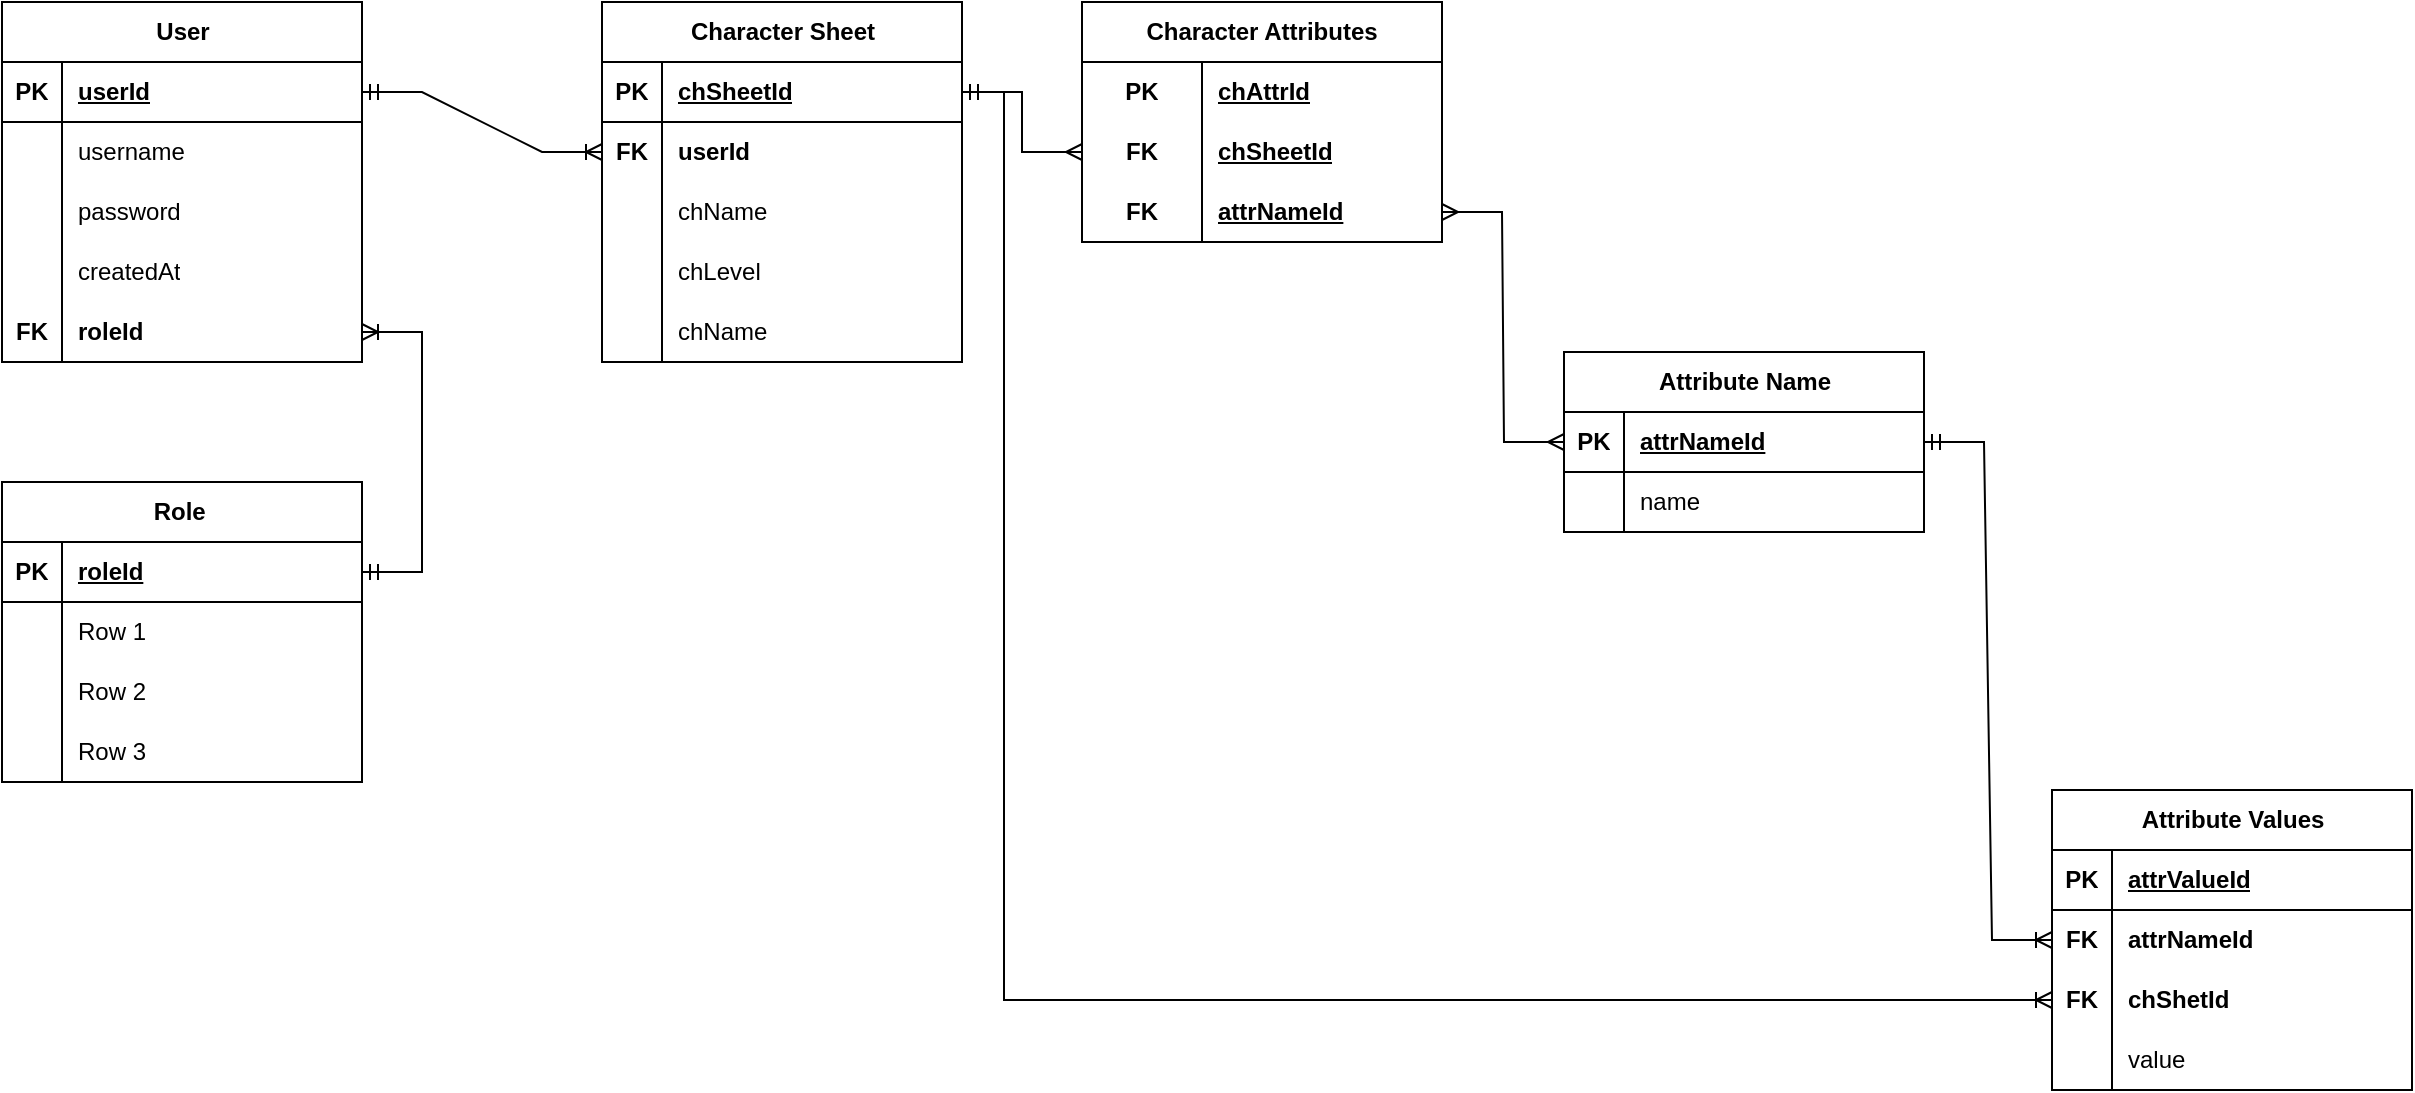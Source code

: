 <mxfile>
    <diagram id="R2lEEEUBdFMjLlhIrx00" name="Page-1">
        <mxGraphModel dx="1905" dy="797" grid="0" gridSize="10" guides="1" tooltips="1" connect="1" arrows="1" fold="1" page="0" pageScale="1" pageWidth="850" pageHeight="1100" math="0" shadow="0" extFonts="Permanent Marker^https://fonts.googleapis.com/css?family=Permanent+Marker">
            <root>
                <mxCell id="0"/>
                <mxCell id="1" parent="0"/>
                <mxCell id="taV1a-kn8sPyvY2y_2hg-1" value="User" style="shape=table;startSize=30;container=1;collapsible=1;childLayout=tableLayout;fixedRows=1;rowLines=0;fontStyle=1;align=center;resizeLast=1;html=1;" parent="1" vertex="1">
                    <mxGeometry x="-800" y="60" width="180" height="180" as="geometry"/>
                </mxCell>
                <mxCell id="taV1a-kn8sPyvY2y_2hg-2" value="" style="shape=tableRow;horizontal=0;startSize=0;swimlaneHead=0;swimlaneBody=0;fillColor=none;collapsible=0;dropTarget=0;points=[[0,0.5],[1,0.5]];portConstraint=eastwest;top=0;left=0;right=0;bottom=1;" parent="taV1a-kn8sPyvY2y_2hg-1" vertex="1">
                    <mxGeometry y="30" width="180" height="30" as="geometry"/>
                </mxCell>
                <mxCell id="taV1a-kn8sPyvY2y_2hg-3" value="PK" style="shape=partialRectangle;connectable=0;fillColor=none;top=0;left=0;bottom=0;right=0;fontStyle=1;overflow=hidden;whiteSpace=wrap;html=1;" parent="taV1a-kn8sPyvY2y_2hg-2" vertex="1">
                    <mxGeometry width="30" height="30" as="geometry">
                        <mxRectangle width="30" height="30" as="alternateBounds"/>
                    </mxGeometry>
                </mxCell>
                <mxCell id="taV1a-kn8sPyvY2y_2hg-4" value="userId" style="shape=partialRectangle;connectable=0;fillColor=none;top=0;left=0;bottom=0;right=0;align=left;spacingLeft=6;fontStyle=5;overflow=hidden;whiteSpace=wrap;html=1;" parent="taV1a-kn8sPyvY2y_2hg-2" vertex="1">
                    <mxGeometry x="30" width="150" height="30" as="geometry">
                        <mxRectangle width="150" height="30" as="alternateBounds"/>
                    </mxGeometry>
                </mxCell>
                <mxCell id="taV1a-kn8sPyvY2y_2hg-5" value="" style="shape=tableRow;horizontal=0;startSize=0;swimlaneHead=0;swimlaneBody=0;fillColor=none;collapsible=0;dropTarget=0;points=[[0,0.5],[1,0.5]];portConstraint=eastwest;top=0;left=0;right=0;bottom=0;" parent="taV1a-kn8sPyvY2y_2hg-1" vertex="1">
                    <mxGeometry y="60" width="180" height="30" as="geometry"/>
                </mxCell>
                <mxCell id="taV1a-kn8sPyvY2y_2hg-6" value="" style="shape=partialRectangle;connectable=0;fillColor=none;top=0;left=0;bottom=0;right=0;editable=1;overflow=hidden;whiteSpace=wrap;html=1;" parent="taV1a-kn8sPyvY2y_2hg-5" vertex="1">
                    <mxGeometry width="30" height="30" as="geometry">
                        <mxRectangle width="30" height="30" as="alternateBounds"/>
                    </mxGeometry>
                </mxCell>
                <mxCell id="taV1a-kn8sPyvY2y_2hg-7" value="username" style="shape=partialRectangle;connectable=0;fillColor=none;top=0;left=0;bottom=0;right=0;align=left;spacingLeft=6;overflow=hidden;whiteSpace=wrap;html=1;" parent="taV1a-kn8sPyvY2y_2hg-5" vertex="1">
                    <mxGeometry x="30" width="150" height="30" as="geometry">
                        <mxRectangle width="150" height="30" as="alternateBounds"/>
                    </mxGeometry>
                </mxCell>
                <mxCell id="taV1a-kn8sPyvY2y_2hg-8" value="" style="shape=tableRow;horizontal=0;startSize=0;swimlaneHead=0;swimlaneBody=0;fillColor=none;collapsible=0;dropTarget=0;points=[[0,0.5],[1,0.5]];portConstraint=eastwest;top=0;left=0;right=0;bottom=0;" parent="taV1a-kn8sPyvY2y_2hg-1" vertex="1">
                    <mxGeometry y="90" width="180" height="30" as="geometry"/>
                </mxCell>
                <mxCell id="taV1a-kn8sPyvY2y_2hg-9" value="" style="shape=partialRectangle;connectable=0;fillColor=none;top=0;left=0;bottom=0;right=0;editable=1;overflow=hidden;whiteSpace=wrap;html=1;" parent="taV1a-kn8sPyvY2y_2hg-8" vertex="1">
                    <mxGeometry width="30" height="30" as="geometry">
                        <mxRectangle width="30" height="30" as="alternateBounds"/>
                    </mxGeometry>
                </mxCell>
                <mxCell id="taV1a-kn8sPyvY2y_2hg-10" value="password" style="shape=partialRectangle;connectable=0;fillColor=none;top=0;left=0;bottom=0;right=0;align=left;spacingLeft=6;overflow=hidden;whiteSpace=wrap;html=1;" parent="taV1a-kn8sPyvY2y_2hg-8" vertex="1">
                    <mxGeometry x="30" width="150" height="30" as="geometry">
                        <mxRectangle width="150" height="30" as="alternateBounds"/>
                    </mxGeometry>
                </mxCell>
                <mxCell id="taV1a-kn8sPyvY2y_2hg-11" value="" style="shape=tableRow;horizontal=0;startSize=0;swimlaneHead=0;swimlaneBody=0;fillColor=none;collapsible=0;dropTarget=0;points=[[0,0.5],[1,0.5]];portConstraint=eastwest;top=0;left=0;right=0;bottom=0;" parent="taV1a-kn8sPyvY2y_2hg-1" vertex="1">
                    <mxGeometry y="120" width="180" height="30" as="geometry"/>
                </mxCell>
                <mxCell id="taV1a-kn8sPyvY2y_2hg-12" value="" style="shape=partialRectangle;connectable=0;fillColor=none;top=0;left=0;bottom=0;right=0;editable=1;overflow=hidden;whiteSpace=wrap;html=1;" parent="taV1a-kn8sPyvY2y_2hg-11" vertex="1">
                    <mxGeometry width="30" height="30" as="geometry">
                        <mxRectangle width="30" height="30" as="alternateBounds"/>
                    </mxGeometry>
                </mxCell>
                <mxCell id="taV1a-kn8sPyvY2y_2hg-13" value="createdAt" style="shape=partialRectangle;connectable=0;fillColor=none;top=0;left=0;bottom=0;right=0;align=left;spacingLeft=6;overflow=hidden;whiteSpace=wrap;html=1;" parent="taV1a-kn8sPyvY2y_2hg-11" vertex="1">
                    <mxGeometry x="30" width="150" height="30" as="geometry">
                        <mxRectangle width="150" height="30" as="alternateBounds"/>
                    </mxGeometry>
                </mxCell>
                <mxCell id="taV1a-kn8sPyvY2y_2hg-92" value="" style="shape=tableRow;horizontal=0;startSize=0;swimlaneHead=0;swimlaneBody=0;fillColor=none;collapsible=0;dropTarget=0;points=[[0,0.5],[1,0.5]];portConstraint=eastwest;top=0;left=0;right=0;bottom=0;strokeColor=default;" parent="taV1a-kn8sPyvY2y_2hg-1" vertex="1">
                    <mxGeometry y="150" width="180" height="30" as="geometry"/>
                </mxCell>
                <mxCell id="taV1a-kn8sPyvY2y_2hg-93" value="FK" style="shape=partialRectangle;connectable=0;fillColor=none;top=0;left=0;bottom=0;right=0;editable=1;overflow=hidden;whiteSpace=wrap;html=1;fontStyle=1;strokeColor=default;" parent="taV1a-kn8sPyvY2y_2hg-92" vertex="1">
                    <mxGeometry width="30" height="30" as="geometry">
                        <mxRectangle width="30" height="30" as="alternateBounds"/>
                    </mxGeometry>
                </mxCell>
                <mxCell id="taV1a-kn8sPyvY2y_2hg-94" value="roleId" style="shape=partialRectangle;connectable=0;fillColor=none;top=0;left=0;bottom=0;right=0;align=left;spacingLeft=6;overflow=hidden;whiteSpace=wrap;html=1;strokeColor=default;fontStyle=1" parent="taV1a-kn8sPyvY2y_2hg-92" vertex="1">
                    <mxGeometry x="30" width="150" height="30" as="geometry">
                        <mxRectangle width="150" height="30" as="alternateBounds"/>
                    </mxGeometry>
                </mxCell>
                <mxCell id="taV1a-kn8sPyvY2y_2hg-14" value="Role&amp;nbsp;" style="shape=table;startSize=30;container=1;collapsible=1;childLayout=tableLayout;fixedRows=1;rowLines=0;fontStyle=1;align=center;resizeLast=1;html=1;" parent="1" vertex="1">
                    <mxGeometry x="-800" y="300" width="180" height="150" as="geometry"/>
                </mxCell>
                <mxCell id="taV1a-kn8sPyvY2y_2hg-15" value="" style="shape=tableRow;horizontal=0;startSize=0;swimlaneHead=0;swimlaneBody=0;fillColor=none;collapsible=0;dropTarget=0;points=[[0,0.5],[1,0.5]];portConstraint=eastwest;top=0;left=0;right=0;bottom=1;" parent="taV1a-kn8sPyvY2y_2hg-14" vertex="1">
                    <mxGeometry y="30" width="180" height="30" as="geometry"/>
                </mxCell>
                <mxCell id="taV1a-kn8sPyvY2y_2hg-16" value="PK" style="shape=partialRectangle;connectable=0;fillColor=none;top=0;left=0;bottom=0;right=0;fontStyle=1;overflow=hidden;whiteSpace=wrap;html=1;" parent="taV1a-kn8sPyvY2y_2hg-15" vertex="1">
                    <mxGeometry width="30" height="30" as="geometry">
                        <mxRectangle width="30" height="30" as="alternateBounds"/>
                    </mxGeometry>
                </mxCell>
                <mxCell id="taV1a-kn8sPyvY2y_2hg-17" value="roleId" style="shape=partialRectangle;connectable=0;fillColor=none;top=0;left=0;bottom=0;right=0;align=left;spacingLeft=6;fontStyle=5;overflow=hidden;whiteSpace=wrap;html=1;" parent="taV1a-kn8sPyvY2y_2hg-15" vertex="1">
                    <mxGeometry x="30" width="150" height="30" as="geometry">
                        <mxRectangle width="150" height="30" as="alternateBounds"/>
                    </mxGeometry>
                </mxCell>
                <mxCell id="taV1a-kn8sPyvY2y_2hg-18" value="" style="shape=tableRow;horizontal=0;startSize=0;swimlaneHead=0;swimlaneBody=0;fillColor=none;collapsible=0;dropTarget=0;points=[[0,0.5],[1,0.5]];portConstraint=eastwest;top=0;left=0;right=0;bottom=0;" parent="taV1a-kn8sPyvY2y_2hg-14" vertex="1">
                    <mxGeometry y="60" width="180" height="30" as="geometry"/>
                </mxCell>
                <mxCell id="taV1a-kn8sPyvY2y_2hg-19" value="" style="shape=partialRectangle;connectable=0;fillColor=none;top=0;left=0;bottom=0;right=0;editable=1;overflow=hidden;whiteSpace=wrap;html=1;" parent="taV1a-kn8sPyvY2y_2hg-18" vertex="1">
                    <mxGeometry width="30" height="30" as="geometry">
                        <mxRectangle width="30" height="30" as="alternateBounds"/>
                    </mxGeometry>
                </mxCell>
                <mxCell id="taV1a-kn8sPyvY2y_2hg-20" value="Row 1" style="shape=partialRectangle;connectable=0;fillColor=none;top=0;left=0;bottom=0;right=0;align=left;spacingLeft=6;overflow=hidden;whiteSpace=wrap;html=1;" parent="taV1a-kn8sPyvY2y_2hg-18" vertex="1">
                    <mxGeometry x="30" width="150" height="30" as="geometry">
                        <mxRectangle width="150" height="30" as="alternateBounds"/>
                    </mxGeometry>
                </mxCell>
                <mxCell id="taV1a-kn8sPyvY2y_2hg-21" value="" style="shape=tableRow;horizontal=0;startSize=0;swimlaneHead=0;swimlaneBody=0;fillColor=none;collapsible=0;dropTarget=0;points=[[0,0.5],[1,0.5]];portConstraint=eastwest;top=0;left=0;right=0;bottom=0;" parent="taV1a-kn8sPyvY2y_2hg-14" vertex="1">
                    <mxGeometry y="90" width="180" height="30" as="geometry"/>
                </mxCell>
                <mxCell id="taV1a-kn8sPyvY2y_2hg-22" value="" style="shape=partialRectangle;connectable=0;fillColor=none;top=0;left=0;bottom=0;right=0;editable=1;overflow=hidden;whiteSpace=wrap;html=1;" parent="taV1a-kn8sPyvY2y_2hg-21" vertex="1">
                    <mxGeometry width="30" height="30" as="geometry">
                        <mxRectangle width="30" height="30" as="alternateBounds"/>
                    </mxGeometry>
                </mxCell>
                <mxCell id="taV1a-kn8sPyvY2y_2hg-23" value="Row 2" style="shape=partialRectangle;connectable=0;fillColor=none;top=0;left=0;bottom=0;right=0;align=left;spacingLeft=6;overflow=hidden;whiteSpace=wrap;html=1;" parent="taV1a-kn8sPyvY2y_2hg-21" vertex="1">
                    <mxGeometry x="30" width="150" height="30" as="geometry">
                        <mxRectangle width="150" height="30" as="alternateBounds"/>
                    </mxGeometry>
                </mxCell>
                <mxCell id="taV1a-kn8sPyvY2y_2hg-24" value="" style="shape=tableRow;horizontal=0;startSize=0;swimlaneHead=0;swimlaneBody=0;fillColor=none;collapsible=0;dropTarget=0;points=[[0,0.5],[1,0.5]];portConstraint=eastwest;top=0;left=0;right=0;bottom=0;" parent="taV1a-kn8sPyvY2y_2hg-14" vertex="1">
                    <mxGeometry y="120" width="180" height="30" as="geometry"/>
                </mxCell>
                <mxCell id="taV1a-kn8sPyvY2y_2hg-25" value="" style="shape=partialRectangle;connectable=0;fillColor=none;top=0;left=0;bottom=0;right=0;editable=1;overflow=hidden;whiteSpace=wrap;html=1;" parent="taV1a-kn8sPyvY2y_2hg-24" vertex="1">
                    <mxGeometry width="30" height="30" as="geometry">
                        <mxRectangle width="30" height="30" as="alternateBounds"/>
                    </mxGeometry>
                </mxCell>
                <mxCell id="taV1a-kn8sPyvY2y_2hg-26" value="Row 3" style="shape=partialRectangle;connectable=0;fillColor=none;top=0;left=0;bottom=0;right=0;align=left;spacingLeft=6;overflow=hidden;whiteSpace=wrap;html=1;" parent="taV1a-kn8sPyvY2y_2hg-24" vertex="1">
                    <mxGeometry x="30" width="150" height="30" as="geometry">
                        <mxRectangle width="150" height="30" as="alternateBounds"/>
                    </mxGeometry>
                </mxCell>
                <mxCell id="taV1a-kn8sPyvY2y_2hg-27" value="Character Sheet" style="shape=table;startSize=30;container=1;collapsible=1;childLayout=tableLayout;fixedRows=1;rowLines=0;fontStyle=1;align=center;resizeLast=1;html=1;" parent="1" vertex="1">
                    <mxGeometry x="-500" y="60" width="180" height="180" as="geometry"/>
                </mxCell>
                <mxCell id="taV1a-kn8sPyvY2y_2hg-28" value="" style="shape=tableRow;horizontal=0;startSize=0;swimlaneHead=0;swimlaneBody=0;fillColor=none;collapsible=0;dropTarget=0;points=[[0,0.5],[1,0.5]];portConstraint=eastwest;top=0;left=0;right=0;bottom=1;" parent="taV1a-kn8sPyvY2y_2hg-27" vertex="1">
                    <mxGeometry y="30" width="180" height="30" as="geometry"/>
                </mxCell>
                <mxCell id="taV1a-kn8sPyvY2y_2hg-29" value="PK" style="shape=partialRectangle;connectable=0;fillColor=none;top=0;left=0;bottom=0;right=0;fontStyle=1;overflow=hidden;whiteSpace=wrap;html=1;" parent="taV1a-kn8sPyvY2y_2hg-28" vertex="1">
                    <mxGeometry width="30" height="30" as="geometry">
                        <mxRectangle width="30" height="30" as="alternateBounds"/>
                    </mxGeometry>
                </mxCell>
                <mxCell id="taV1a-kn8sPyvY2y_2hg-30" value="chSheetId" style="shape=partialRectangle;connectable=0;fillColor=none;top=0;left=0;bottom=0;right=0;align=left;spacingLeft=6;fontStyle=5;overflow=hidden;whiteSpace=wrap;html=1;" parent="taV1a-kn8sPyvY2y_2hg-28" vertex="1">
                    <mxGeometry x="30" width="150" height="30" as="geometry">
                        <mxRectangle width="150" height="30" as="alternateBounds"/>
                    </mxGeometry>
                </mxCell>
                <mxCell id="taV1a-kn8sPyvY2y_2hg-31" value="" style="shape=tableRow;horizontal=0;startSize=0;swimlaneHead=0;swimlaneBody=0;fillColor=none;collapsible=0;dropTarget=0;points=[[0,0.5],[1,0.5]];portConstraint=eastwest;top=0;left=0;right=0;bottom=0;" parent="taV1a-kn8sPyvY2y_2hg-27" vertex="1">
                    <mxGeometry y="60" width="180" height="30" as="geometry"/>
                </mxCell>
                <mxCell id="taV1a-kn8sPyvY2y_2hg-32" value="FK" style="shape=partialRectangle;connectable=0;fillColor=none;top=0;left=0;bottom=0;right=0;editable=1;overflow=hidden;whiteSpace=wrap;html=1;fontStyle=1" parent="taV1a-kn8sPyvY2y_2hg-31" vertex="1">
                    <mxGeometry width="30" height="30" as="geometry">
                        <mxRectangle width="30" height="30" as="alternateBounds"/>
                    </mxGeometry>
                </mxCell>
                <mxCell id="taV1a-kn8sPyvY2y_2hg-33" value="userId" style="shape=partialRectangle;connectable=0;fillColor=none;top=0;left=0;bottom=0;right=0;align=left;spacingLeft=6;overflow=hidden;whiteSpace=wrap;html=1;fontStyle=1;strokeWidth=1;" parent="taV1a-kn8sPyvY2y_2hg-31" vertex="1">
                    <mxGeometry x="30" width="150" height="30" as="geometry">
                        <mxRectangle width="150" height="30" as="alternateBounds"/>
                    </mxGeometry>
                </mxCell>
                <mxCell id="taV1a-kn8sPyvY2y_2hg-34" value="" style="shape=tableRow;horizontal=0;startSize=0;swimlaneHead=0;swimlaneBody=0;fillColor=none;collapsible=0;dropTarget=0;points=[[0,0.5],[1,0.5]];portConstraint=eastwest;top=0;left=0;right=0;bottom=0;" parent="taV1a-kn8sPyvY2y_2hg-27" vertex="1">
                    <mxGeometry y="90" width="180" height="30" as="geometry"/>
                </mxCell>
                <mxCell id="taV1a-kn8sPyvY2y_2hg-35" value="" style="shape=partialRectangle;connectable=0;fillColor=none;top=0;left=0;bottom=0;right=0;editable=1;overflow=hidden;whiteSpace=wrap;html=1;" parent="taV1a-kn8sPyvY2y_2hg-34" vertex="1">
                    <mxGeometry width="30" height="30" as="geometry">
                        <mxRectangle width="30" height="30" as="alternateBounds"/>
                    </mxGeometry>
                </mxCell>
                <mxCell id="taV1a-kn8sPyvY2y_2hg-36" value="chName" style="shape=partialRectangle;connectable=0;fillColor=none;top=0;left=0;bottom=0;right=0;align=left;spacingLeft=6;overflow=hidden;whiteSpace=wrap;html=1;" parent="taV1a-kn8sPyvY2y_2hg-34" vertex="1">
                    <mxGeometry x="30" width="150" height="30" as="geometry">
                        <mxRectangle width="150" height="30" as="alternateBounds"/>
                    </mxGeometry>
                </mxCell>
                <mxCell id="taV1a-kn8sPyvY2y_2hg-37" value="" style="shape=tableRow;horizontal=0;startSize=0;swimlaneHead=0;swimlaneBody=0;fillColor=none;collapsible=0;dropTarget=0;points=[[0,0.5],[1,0.5]];portConstraint=eastwest;top=0;left=0;right=0;bottom=0;" parent="taV1a-kn8sPyvY2y_2hg-27" vertex="1">
                    <mxGeometry y="120" width="180" height="30" as="geometry"/>
                </mxCell>
                <mxCell id="taV1a-kn8sPyvY2y_2hg-38" value="" style="shape=partialRectangle;connectable=0;fillColor=none;top=0;left=0;bottom=0;right=0;editable=1;overflow=hidden;whiteSpace=wrap;html=1;" parent="taV1a-kn8sPyvY2y_2hg-37" vertex="1">
                    <mxGeometry width="30" height="30" as="geometry">
                        <mxRectangle width="30" height="30" as="alternateBounds"/>
                    </mxGeometry>
                </mxCell>
                <mxCell id="taV1a-kn8sPyvY2y_2hg-39" value="chLevel" style="shape=partialRectangle;connectable=0;fillColor=none;top=0;left=0;bottom=0;right=0;align=left;spacingLeft=6;overflow=hidden;whiteSpace=wrap;html=1;" parent="taV1a-kn8sPyvY2y_2hg-37" vertex="1">
                    <mxGeometry x="30" width="150" height="30" as="geometry">
                        <mxRectangle width="150" height="30" as="alternateBounds"/>
                    </mxGeometry>
                </mxCell>
                <mxCell id="2" value="" style="shape=tableRow;horizontal=0;startSize=0;swimlaneHead=0;swimlaneBody=0;fillColor=none;collapsible=0;dropTarget=0;points=[[0,0.5],[1,0.5]];portConstraint=eastwest;top=0;left=0;right=0;bottom=0;" parent="taV1a-kn8sPyvY2y_2hg-27" vertex="1">
                    <mxGeometry y="150" width="180" height="30" as="geometry"/>
                </mxCell>
                <mxCell id="3" value="" style="shape=partialRectangle;connectable=0;fillColor=none;top=0;left=0;bottom=0;right=0;editable=1;overflow=hidden;whiteSpace=wrap;html=1;" parent="2" vertex="1">
                    <mxGeometry width="30" height="30" as="geometry">
                        <mxRectangle width="30" height="30" as="alternateBounds"/>
                    </mxGeometry>
                </mxCell>
                <mxCell id="4" value="chName" style="shape=partialRectangle;connectable=0;fillColor=none;top=0;left=0;bottom=0;right=0;align=left;spacingLeft=6;overflow=hidden;whiteSpace=wrap;html=1;" parent="2" vertex="1">
                    <mxGeometry x="30" width="150" height="30" as="geometry">
                        <mxRectangle width="150" height="30" as="alternateBounds"/>
                    </mxGeometry>
                </mxCell>
                <mxCell id="taV1a-kn8sPyvY2y_2hg-53" value="Character Attributes" style="shape=table;startSize=30;container=1;collapsible=1;childLayout=tableLayout;fixedRows=1;rowLines=0;fontStyle=1;align=center;resizeLast=1;html=1;whiteSpace=wrap;" parent="1" vertex="1">
                    <mxGeometry x="-260" y="60" width="180" height="120" as="geometry"/>
                </mxCell>
                <mxCell id="taV1a-kn8sPyvY2y_2hg-54" value="" style="shape=tableRow;horizontal=0;startSize=0;swimlaneHead=0;swimlaneBody=0;fillColor=none;collapsible=0;dropTarget=0;points=[[0,0.5],[1,0.5]];portConstraint=eastwest;top=0;left=0;right=0;bottom=0;html=1;" parent="taV1a-kn8sPyvY2y_2hg-53" vertex="1">
                    <mxGeometry y="30" width="180" height="30" as="geometry"/>
                </mxCell>
                <mxCell id="taV1a-kn8sPyvY2y_2hg-55" value="PK" style="shape=partialRectangle;connectable=0;fillColor=none;top=0;left=0;bottom=0;right=0;fontStyle=1;overflow=hidden;html=1;whiteSpace=wrap;" parent="taV1a-kn8sPyvY2y_2hg-54" vertex="1">
                    <mxGeometry width="60" height="30" as="geometry">
                        <mxRectangle width="60" height="30" as="alternateBounds"/>
                    </mxGeometry>
                </mxCell>
                <mxCell id="taV1a-kn8sPyvY2y_2hg-56" value="chAttrId" style="shape=partialRectangle;connectable=0;fillColor=none;top=0;left=0;bottom=0;right=0;align=left;spacingLeft=6;fontStyle=5;overflow=hidden;html=1;whiteSpace=wrap;" parent="taV1a-kn8sPyvY2y_2hg-54" vertex="1">
                    <mxGeometry x="60" width="120" height="30" as="geometry">
                        <mxRectangle width="120" height="30" as="alternateBounds"/>
                    </mxGeometry>
                </mxCell>
                <mxCell id="v0ytMf3dXGFOZuFkS8JC-1" value="" style="shape=tableRow;horizontal=0;startSize=0;swimlaneHead=0;swimlaneBody=0;fillColor=none;collapsible=0;dropTarget=0;points=[[0,0.5],[1,0.5]];portConstraint=eastwest;top=0;left=0;right=0;bottom=0;html=1;" parent="taV1a-kn8sPyvY2y_2hg-53" vertex="1">
                    <mxGeometry y="60" width="180" height="30" as="geometry"/>
                </mxCell>
                <mxCell id="v0ytMf3dXGFOZuFkS8JC-2" value="FK" style="shape=partialRectangle;connectable=0;fillColor=none;top=0;left=0;bottom=0;right=0;fontStyle=1;overflow=hidden;html=1;whiteSpace=wrap;strokeColor=inherit;" parent="v0ytMf3dXGFOZuFkS8JC-1" vertex="1">
                    <mxGeometry width="60" height="30" as="geometry">
                        <mxRectangle width="60" height="30" as="alternateBounds"/>
                    </mxGeometry>
                </mxCell>
                <mxCell id="v0ytMf3dXGFOZuFkS8JC-3" value="chSheetId" style="shape=partialRectangle;connectable=0;fillColor=none;top=0;left=0;bottom=0;right=0;align=left;spacingLeft=6;fontStyle=5;overflow=hidden;html=1;whiteSpace=wrap;strokeColor=inherit;" parent="v0ytMf3dXGFOZuFkS8JC-1" vertex="1">
                    <mxGeometry x="60" width="120" height="30" as="geometry">
                        <mxRectangle width="120" height="30" as="alternateBounds"/>
                    </mxGeometry>
                </mxCell>
                <mxCell id="v0ytMf3dXGFOZuFkS8JC-25" value="" style="shape=tableRow;horizontal=0;startSize=0;swimlaneHead=0;swimlaneBody=0;fillColor=none;collapsible=0;dropTarget=0;points=[[0,0.5],[1,0.5]];portConstraint=eastwest;top=0;left=0;right=0;bottom=0;html=1;" parent="taV1a-kn8sPyvY2y_2hg-53" vertex="1">
                    <mxGeometry y="90" width="180" height="30" as="geometry"/>
                </mxCell>
                <mxCell id="v0ytMf3dXGFOZuFkS8JC-26" value="FK" style="shape=partialRectangle;connectable=0;fillColor=none;top=0;left=0;bottom=0;right=0;fontStyle=1;overflow=hidden;html=1;whiteSpace=wrap;strokeColor=inherit;" parent="v0ytMf3dXGFOZuFkS8JC-25" vertex="1">
                    <mxGeometry width="60" height="30" as="geometry">
                        <mxRectangle width="60" height="30" as="alternateBounds"/>
                    </mxGeometry>
                </mxCell>
                <mxCell id="v0ytMf3dXGFOZuFkS8JC-27" value="attrNameId" style="shape=partialRectangle;connectable=0;fillColor=none;top=0;left=0;bottom=0;right=0;align=left;spacingLeft=6;fontStyle=5;overflow=hidden;html=1;whiteSpace=wrap;strokeColor=inherit;" parent="v0ytMf3dXGFOZuFkS8JC-25" vertex="1">
                    <mxGeometry x="60" width="120" height="30" as="geometry">
                        <mxRectangle width="120" height="30" as="alternateBounds"/>
                    </mxGeometry>
                </mxCell>
                <mxCell id="taV1a-kn8sPyvY2y_2hg-66" value="Attribute Name" style="shape=table;startSize=30;container=1;collapsible=1;childLayout=tableLayout;fixedRows=1;rowLines=0;fontStyle=1;align=center;resizeLast=1;html=1;" parent="1" vertex="1">
                    <mxGeometry x="-19" y="235" width="180" height="90" as="geometry">
                        <mxRectangle x="300" y="90" width="130" height="30" as="alternateBounds"/>
                    </mxGeometry>
                </mxCell>
                <mxCell id="taV1a-kn8sPyvY2y_2hg-67" value="" style="shape=tableRow;horizontal=0;startSize=0;swimlaneHead=0;swimlaneBody=0;fillColor=none;collapsible=0;dropTarget=0;points=[[0,0.5],[1,0.5]];portConstraint=eastwest;top=0;left=0;right=0;bottom=1;" parent="taV1a-kn8sPyvY2y_2hg-66" vertex="1">
                    <mxGeometry y="30" width="180" height="30" as="geometry"/>
                </mxCell>
                <mxCell id="taV1a-kn8sPyvY2y_2hg-68" value="PK" style="shape=partialRectangle;connectable=0;fillColor=none;top=0;left=0;bottom=0;right=0;fontStyle=1;overflow=hidden;whiteSpace=wrap;html=1;" parent="taV1a-kn8sPyvY2y_2hg-67" vertex="1">
                    <mxGeometry width="30" height="30" as="geometry">
                        <mxRectangle width="30" height="30" as="alternateBounds"/>
                    </mxGeometry>
                </mxCell>
                <mxCell id="taV1a-kn8sPyvY2y_2hg-69" value="attrNameId" style="shape=partialRectangle;connectable=0;fillColor=none;top=0;left=0;bottom=0;right=0;align=left;spacingLeft=6;fontStyle=5;overflow=hidden;whiteSpace=wrap;html=1;" parent="taV1a-kn8sPyvY2y_2hg-67" vertex="1">
                    <mxGeometry x="30" width="150" height="30" as="geometry">
                        <mxRectangle width="150" height="30" as="alternateBounds"/>
                    </mxGeometry>
                </mxCell>
                <mxCell id="v0ytMf3dXGFOZuFkS8JC-7" value="" style="shape=tableRow;horizontal=0;startSize=0;swimlaneHead=0;swimlaneBody=0;fillColor=none;collapsible=0;dropTarget=0;points=[[0,0.5],[1,0.5]];portConstraint=eastwest;top=0;left=0;right=0;bottom=0;" parent="taV1a-kn8sPyvY2y_2hg-66" vertex="1">
                    <mxGeometry y="60" width="180" height="30" as="geometry"/>
                </mxCell>
                <mxCell id="v0ytMf3dXGFOZuFkS8JC-8" value="" style="shape=partialRectangle;connectable=0;fillColor=none;top=0;left=0;bottom=0;right=0;editable=1;overflow=hidden;whiteSpace=wrap;html=1;" parent="v0ytMf3dXGFOZuFkS8JC-7" vertex="1">
                    <mxGeometry width="30" height="30" as="geometry">
                        <mxRectangle width="30" height="30" as="alternateBounds"/>
                    </mxGeometry>
                </mxCell>
                <mxCell id="v0ytMf3dXGFOZuFkS8JC-9" value="name" style="shape=partialRectangle;connectable=0;fillColor=none;top=0;left=0;bottom=0;right=0;align=left;spacingLeft=6;overflow=hidden;whiteSpace=wrap;html=1;" parent="v0ytMf3dXGFOZuFkS8JC-7" vertex="1">
                    <mxGeometry x="30" width="150" height="30" as="geometry">
                        <mxRectangle width="150" height="30" as="alternateBounds"/>
                    </mxGeometry>
                </mxCell>
                <mxCell id="taV1a-kn8sPyvY2y_2hg-79" value="Attribute Values" style="shape=table;startSize=30;container=1;collapsible=1;childLayout=tableLayout;fixedRows=1;rowLines=0;fontStyle=1;align=center;resizeLast=1;html=1;" parent="1" vertex="1">
                    <mxGeometry x="225" y="454" width="180" height="150" as="geometry"/>
                </mxCell>
                <mxCell id="taV1a-kn8sPyvY2y_2hg-80" value="" style="shape=tableRow;horizontal=0;startSize=0;swimlaneHead=0;swimlaneBody=0;fillColor=none;collapsible=0;dropTarget=0;points=[[0,0.5],[1,0.5]];portConstraint=eastwest;top=0;left=0;right=0;bottom=1;" parent="taV1a-kn8sPyvY2y_2hg-79" vertex="1">
                    <mxGeometry y="30" width="180" height="30" as="geometry"/>
                </mxCell>
                <mxCell id="taV1a-kn8sPyvY2y_2hg-81" value="PK" style="shape=partialRectangle;connectable=0;fillColor=none;top=0;left=0;bottom=0;right=0;fontStyle=1;overflow=hidden;whiteSpace=wrap;html=1;" parent="taV1a-kn8sPyvY2y_2hg-80" vertex="1">
                    <mxGeometry width="30" height="30" as="geometry">
                        <mxRectangle width="30" height="30" as="alternateBounds"/>
                    </mxGeometry>
                </mxCell>
                <mxCell id="taV1a-kn8sPyvY2y_2hg-82" value="attrValueId" style="shape=partialRectangle;connectable=0;fillColor=none;top=0;left=0;bottom=0;right=0;align=left;spacingLeft=6;fontStyle=5;overflow=hidden;whiteSpace=wrap;html=1;" parent="taV1a-kn8sPyvY2y_2hg-80" vertex="1">
                    <mxGeometry x="30" width="150" height="30" as="geometry">
                        <mxRectangle width="150" height="30" as="alternateBounds"/>
                    </mxGeometry>
                </mxCell>
                <mxCell id="taV1a-kn8sPyvY2y_2hg-83" value="" style="shape=tableRow;horizontal=0;startSize=0;swimlaneHead=0;swimlaneBody=0;fillColor=none;collapsible=0;dropTarget=0;points=[[0,0.5],[1,0.5]];portConstraint=eastwest;top=0;left=0;right=0;bottom=0;fontStyle=1" parent="taV1a-kn8sPyvY2y_2hg-79" vertex="1">
                    <mxGeometry y="60" width="180" height="30" as="geometry"/>
                </mxCell>
                <mxCell id="taV1a-kn8sPyvY2y_2hg-84" value="FK" style="shape=partialRectangle;connectable=0;fillColor=none;top=0;left=0;bottom=0;right=0;editable=1;overflow=hidden;whiteSpace=wrap;html=1;fontStyle=1" parent="taV1a-kn8sPyvY2y_2hg-83" vertex="1">
                    <mxGeometry width="30" height="30" as="geometry">
                        <mxRectangle width="30" height="30" as="alternateBounds"/>
                    </mxGeometry>
                </mxCell>
                <mxCell id="taV1a-kn8sPyvY2y_2hg-85" value="attrNameId" style="shape=partialRectangle;connectable=0;fillColor=none;top=0;left=0;bottom=0;right=0;align=left;spacingLeft=6;overflow=hidden;whiteSpace=wrap;html=1;fontStyle=1" parent="taV1a-kn8sPyvY2y_2hg-83" vertex="1">
                    <mxGeometry x="30" width="150" height="30" as="geometry">
                        <mxRectangle width="150" height="30" as="alternateBounds"/>
                    </mxGeometry>
                </mxCell>
                <mxCell id="5" value="" style="shape=tableRow;horizontal=0;startSize=0;swimlaneHead=0;swimlaneBody=0;fillColor=none;collapsible=0;dropTarget=0;points=[[0,0.5],[1,0.5]];portConstraint=eastwest;top=0;left=0;right=0;bottom=0;fontStyle=1" vertex="1" parent="taV1a-kn8sPyvY2y_2hg-79">
                    <mxGeometry y="90" width="180" height="30" as="geometry"/>
                </mxCell>
                <mxCell id="6" value="FK" style="shape=partialRectangle;connectable=0;fillColor=none;top=0;left=0;bottom=0;right=0;editable=1;overflow=hidden;whiteSpace=wrap;html=1;fontStyle=1" vertex="1" parent="5">
                    <mxGeometry width="30" height="30" as="geometry">
                        <mxRectangle width="30" height="30" as="alternateBounds"/>
                    </mxGeometry>
                </mxCell>
                <mxCell id="7" value="chShetId" style="shape=partialRectangle;connectable=0;fillColor=none;top=0;left=0;bottom=0;right=0;align=left;spacingLeft=6;overflow=hidden;whiteSpace=wrap;html=1;fontStyle=1" vertex="1" parent="5">
                    <mxGeometry x="30" width="150" height="30" as="geometry">
                        <mxRectangle width="150" height="30" as="alternateBounds"/>
                    </mxGeometry>
                </mxCell>
                <mxCell id="taV1a-kn8sPyvY2y_2hg-86" value="" style="shape=tableRow;horizontal=0;startSize=0;swimlaneHead=0;swimlaneBody=0;fillColor=none;collapsible=0;dropTarget=0;points=[[0,0.5],[1,0.5]];portConstraint=eastwest;top=0;left=0;right=0;bottom=0;" parent="taV1a-kn8sPyvY2y_2hg-79" vertex="1">
                    <mxGeometry y="120" width="180" height="30" as="geometry"/>
                </mxCell>
                <mxCell id="taV1a-kn8sPyvY2y_2hg-87" value="" style="shape=partialRectangle;connectable=0;fillColor=none;top=0;left=0;bottom=0;right=0;editable=1;overflow=hidden;whiteSpace=wrap;html=1;" parent="taV1a-kn8sPyvY2y_2hg-86" vertex="1">
                    <mxGeometry width="30" height="30" as="geometry">
                        <mxRectangle width="30" height="30" as="alternateBounds"/>
                    </mxGeometry>
                </mxCell>
                <mxCell id="taV1a-kn8sPyvY2y_2hg-88" value="value" style="shape=partialRectangle;connectable=0;fillColor=none;top=0;left=0;bottom=0;right=0;align=left;spacingLeft=6;overflow=hidden;whiteSpace=wrap;html=1;" parent="taV1a-kn8sPyvY2y_2hg-86" vertex="1">
                    <mxGeometry x="30" width="150" height="30" as="geometry">
                        <mxRectangle width="150" height="30" as="alternateBounds"/>
                    </mxGeometry>
                </mxCell>
                <mxCell id="taV1a-kn8sPyvY2y_2hg-115" value="" style="edgeStyle=entityRelationEdgeStyle;fontSize=12;html=1;endArrow=ERoneToMany;rounded=0;endFill=0;startArrow=ERmandOne;startFill=0;" parent="1" source="taV1a-kn8sPyvY2y_2hg-15" target="taV1a-kn8sPyvY2y_2hg-92" edge="1">
                    <mxGeometry width="100" height="100" relative="1" as="geometry">
                        <mxPoint x="-630" y="190" as="sourcePoint"/>
                        <mxPoint x="-580.0" y="355" as="targetPoint"/>
                    </mxGeometry>
                </mxCell>
                <mxCell id="taV1a-kn8sPyvY2y_2hg-116" value="" style="edgeStyle=entityRelationEdgeStyle;fontSize=12;html=1;endArrow=ERoneToMany;rounded=0;exitX=1;exitY=0.5;exitDx=0;exitDy=0;startArrow=ERmandOne;startFill=0;" parent="1" source="taV1a-kn8sPyvY2y_2hg-2" target="taV1a-kn8sPyvY2y_2hg-31" edge="1">
                    <mxGeometry width="100" height="100" relative="1" as="geometry">
                        <mxPoint x="-250" y="435" as="sourcePoint"/>
                        <mxPoint x="-320" y="330" as="targetPoint"/>
                    </mxGeometry>
                </mxCell>
                <mxCell id="taV1a-kn8sPyvY2y_2hg-117" value="" style="edgeStyle=entityRelationEdgeStyle;fontSize=12;html=1;endArrow=ERmany;rounded=0;exitX=1;exitY=0.5;exitDx=0;exitDy=0;endFill=0;startArrow=ERmandOne;startFill=0;" parent="1" source="taV1a-kn8sPyvY2y_2hg-28" target="v0ytMf3dXGFOZuFkS8JC-1" edge="1">
                    <mxGeometry width="100" height="100" relative="1" as="geometry">
                        <mxPoint x="-20" y="340" as="sourcePoint"/>
                        <mxPoint x="50" y="365" as="targetPoint"/>
                    </mxGeometry>
                </mxCell>
                <mxCell id="taV1a-kn8sPyvY2y_2hg-120" value="" style="edgeStyle=entityRelationEdgeStyle;fontSize=12;html=1;endArrow=ERoneToMany;rounded=0;exitX=1;exitY=0.5;exitDx=0;exitDy=0;startArrow=ERmandOne;startFill=0;" parent="1" source="taV1a-kn8sPyvY2y_2hg-67" target="taV1a-kn8sPyvY2y_2hg-83" edge="1">
                    <mxGeometry width="100" height="100" relative="1" as="geometry">
                        <mxPoint x="490" y="210" as="sourcePoint"/>
                        <mxPoint x="360" y="330" as="targetPoint"/>
                    </mxGeometry>
                </mxCell>
                <mxCell id="v0ytMf3dXGFOZuFkS8JC-18" value="" style="edgeStyle=entityRelationEdgeStyle;fontSize=12;html=1;endArrow=ERmany;rounded=0;endFill=0;startArrow=ERmany;startFill=0;entryX=0;entryY=0.5;entryDx=0;entryDy=0;" parent="1" source="v0ytMf3dXGFOZuFkS8JC-25" target="taV1a-kn8sPyvY2y_2hg-67" edge="1">
                    <mxGeometry width="100" height="100" relative="1" as="geometry">
                        <mxPoint x="150.0" y="135" as="sourcePoint"/>
                        <mxPoint x="160" y="210" as="targetPoint"/>
                    </mxGeometry>
                </mxCell>
                <mxCell id="8" value="" style="edgeStyle=orthogonalEdgeStyle;fontSize=12;html=1;endArrow=ERoneToMany;rounded=0;exitX=1;exitY=0.5;exitDx=0;exitDy=0;endFill=0;startArrow=ERmandOne;startFill=0;entryX=0;entryY=0.5;entryDx=0;entryDy=0;" edge="1" parent="1" source="taV1a-kn8sPyvY2y_2hg-28" target="5">
                    <mxGeometry width="100" height="100" relative="1" as="geometry">
                        <mxPoint x="-310" y="115" as="sourcePoint"/>
                        <mxPoint x="-250" y="145" as="targetPoint"/>
                        <Array as="points">
                            <mxPoint x="-299" y="105"/>
                            <mxPoint x="-299" y="559"/>
                        </Array>
                    </mxGeometry>
                </mxCell>
            </root>
        </mxGraphModel>
    </diagram>
</mxfile>